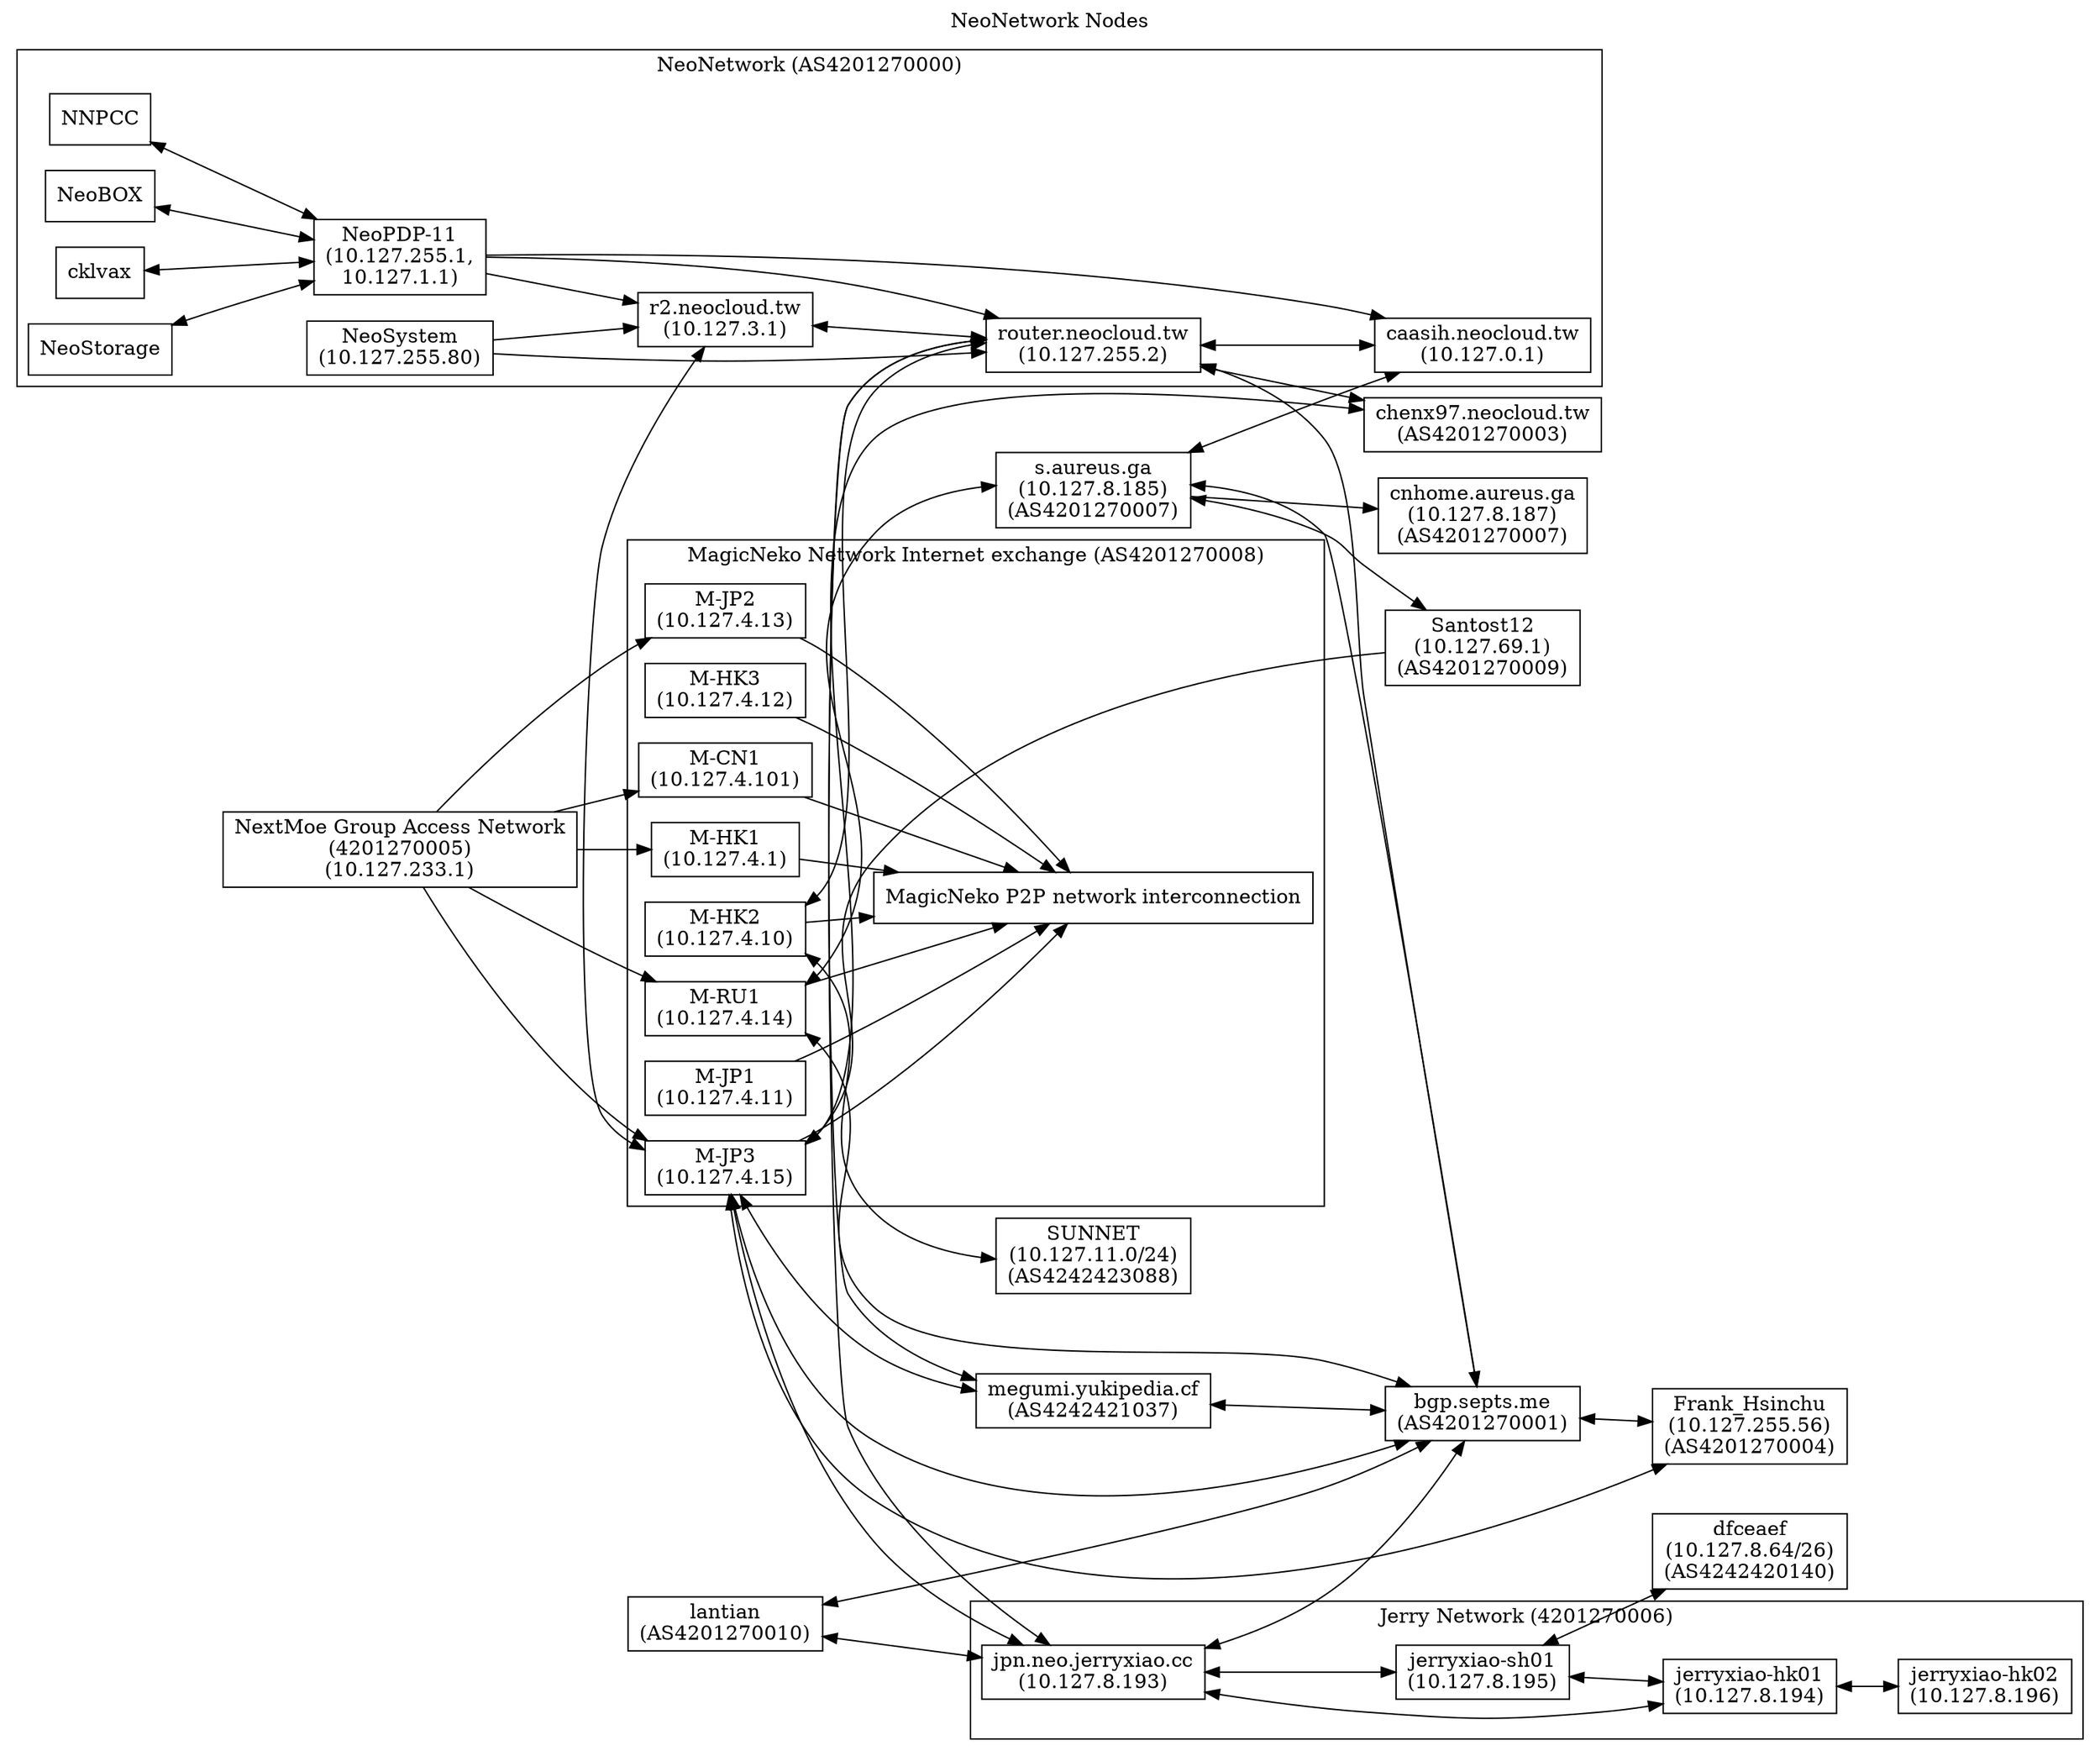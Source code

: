 digraph "NeoNetwork Nodes"
{
	label="NeoNetwork Nodes";
	labelloc="t";
	rankdir=LR;
	node [shape=box]
	c [label="caasih.neocloud.tw\n(10.127.0.1)"]
	ucbvax [label="router.neocloud.tw\n(10.127.255.2)"]
	np11 [label="NeoPDP-11\n(10.127.255.1,\n10.127.1.1)"]
	ns [label="NeoSystem\n(10.127.255.80)"]
	megumiLHS [label="megumi.yukipedia.cf\n(AS4242421037)"]
	pan [label="r2.neocloud.tw\n(10.127.3.1)"]
	icecat_Explosion [label="MagicNeko P2P network interconnection"]
	icecat_Notebook [label="NextMoe Group Access Network\n(4201270005)\n(10.127.233.1)"]
	magicneko_HK01 [label="M-HK1\n(10.127.4.1)"]
	magicneko_HK02 [label="M-HK2\n(10.127.4.10)"]
	magicneko_JP01 [label="M-JP1\n(10.127.4.11)"]
	magicneko_HK03 [label="M-HK3\n(10.127.4.12)"]
	magicneko_JP02 [label="M-JP2\n(10.127.4.13)"]
	magicneko_RU01 [label="M-RU1\n(10.127.4.14)"]
	magicneko_JP03 [label="M-JP3\n(10.127.4.15)"]
	magicneko_CN01 [label="M-CN1\n(10.127.4.101)"]
	staph [label="s.aureus.ga\n(10.127.8.185)\n(AS4201270007)"]
	staph_CN [label="cnhome.aureus.ga\n(10.127.8.187)\n(AS4201270007)"]
	chenx97 [label="chenx97.neocloud.tw\n(AS4201270003)"]
	JerryXiao [label="jpn.neo.jerryxiao.cc\n(10.127.8.193)"]
	JerryXiao_SH01 [label="jerryxiao-sh01\n(10.127.8.195)"]
	JerryXiao_HK01 [label="jerryxiao-hk01\n(10.127.8.194)"]
	JerryXiao_HK02 [label="jerryxiao-hk02\n(10.127.8.196)"]
	septs [label="bgp.septs.me\n(AS4201270001)"]
	lantian [label="lantian\n(AS4201270010)"]
	dfceaef [label="dfceaef\n(10.127.8.64/26)\n(AS4242420140)"]
	SUNNET [label="SUNNET\n(10.127.11.0/24)\n(AS4242423088)"]
	santost12 [label="Santost12\n(10.127.69.1)\n(AS4201270009)"]
	frank_hsinchu [label="Frank_Hsinchu\n(10.127.255.56)\n(AS4201270004)"]

	subgraph cluster_AS4201270000
	{
		label = "NeoNetwork (AS4201270000)";

		NNPCC -> np11 [dir=both]
		NeoBOX -> np11 [dir=both]
		cklvax -> np11 [dir=both]
		NeoStorage -> np11 [dir=both]
		np11 -> ucbvax
		np11 -> pan
		np11 -> c
		ucbvax -> c [dir=both]
		ns -> ucbvax
		ns -> pan
		pan -> ucbvax [dir=both]
	}

	megumiLHS -> ucbvax [dir=both]
	magicneko_HK02 -> ucbvax [dir=both]
	c -> staph [dir=both]
	staph -> staph_CN
	ucbvax -> chenx97 [dir=both]

	subgraph cluster_4201270008
	{
		label="MagicNeko Network Internet exchange (AS4201270008)";

		magicneko_HK01 -> icecat_Explosion
		magicneko_HK02 -> icecat_Explosion
		magicneko_JP01 -> icecat_Explosion
		magicneko_HK03 -> icecat_Explosion
		magicneko_JP02 -> icecat_Explosion
		magicneko_RU01 -> icecat_Explosion
		magicneko_JP03 -> icecat_Explosion
		magicneko_CN01 -> icecat_Explosion
	}

	subgraph cluster_4201270006
	{
		label="Jerry Network (4201270006)";

		JerryXiao -> JerryXiao_SH01 [dir=both]
		JerryXiao -> JerryXiao_HK01 [dir=both]
		JerryXiao_SH01 -> JerryXiao_HK01 [dir=both]
		JerryXiao_HK01 -> JerryXiao_HK02 [dir=both]
	}

	JerryXiao -> ucbvax [dir=both]
	JerryXiao -> septs [dir=both]
	JerryXiao_SH01 -> dfceaef [dir=both]
	magicneko_JP03 -> JerryXiao [dir=both]
	lantian -> septs [dir=both]
	lantian -> JerryXiao [dir=both]
	magicneko_JP03 -> septs [dir=both]
	staph -> septs [dir=both]
	ucbvax -> septs [dir=both]
	magicneko_JP03 -> chenx97 [dir=both]
	magicneko_RU01 -> staph [dir=both]
	megumiLHS -> septs [dir=both]
	magicneko_HK02 -> SUNNET [dir=both]
	staph -> santost12 [dir=both]
	magicneko_RU01 -> septs [dir=both]
	magicneko_JP03 -> megumiLHS [dir=both]
	magicneko_JP03 -> frank_hsinchu [dir=both]
	septs	->	frank_hsinchu	[dir=both]
	icecat_Notebook -> magicneko_HK01
	icecat_Notebook -> magicneko_JP03
	icecat_Notebook -> magicneko_RU01
	icecat_Notebook -> magicneko_CN01
	icecat_Notebook -> magicneko_JP02
	santost12	-> magicneko_JP03
	pan -> magicneko_JP03 [dir=both]
}
